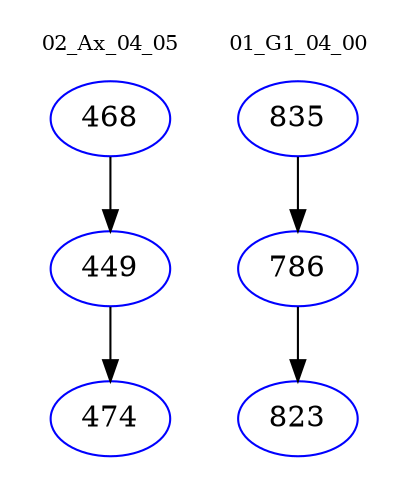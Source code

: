 digraph{
subgraph cluster_0 {
color = white
label = "02_Ax_04_05";
fontsize=10;
T0_468 [label="468", color="blue"]
T0_468 -> T0_449 [color="black"]
T0_449 [label="449", color="blue"]
T0_449 -> T0_474 [color="black"]
T0_474 [label="474", color="blue"]
}
subgraph cluster_1 {
color = white
label = "01_G1_04_00";
fontsize=10;
T1_835 [label="835", color="blue"]
T1_835 -> T1_786 [color="black"]
T1_786 [label="786", color="blue"]
T1_786 -> T1_823 [color="black"]
T1_823 [label="823", color="blue"]
}
}

